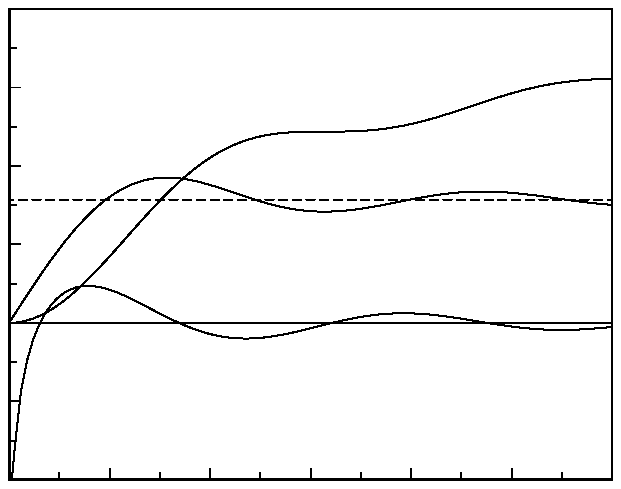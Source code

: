 % pl02-14.mp, generated by Mfpic, v1.10 2012/12/03,
% from TeX source "ch02-14" on 2015/07/11 at 10:43
numeric mfpicversion; mfpicversion := 110;
if unknown mode: mode := localfont; fi
if unknown mag: mag := 1000/1000; fi
if unknown grafbase: input grafbase; fi

if unknown grafbaseversion: grafbaseversion := 0; fi
if grafbaseversion <> mfpicversion :
GBmsg "Bad mfpic installation: mfpic and grafbase versions do not match.";
fi

if unknown Apricot: input dvipsnam.mp; fi
verbatimtex
\relax 
\input mfpicdef.tex\relax 
\def \MFPeverylabel {}
etex;


%----------------------------<1>
unitlen := 1.0pt#;
xscale :=  1.0 ; yscale :=  1.0 ;
bounds ( -13.400,  217.864,  -10.500,  170.175);

beginmfpic(1); % line 1 in the TeX source. 
verbatimtex \relax \MFPbegingroup \font \MFPcfont =cmr10\relax etex;

resizedrawpen ( 1.000pt);

store (curpath)
drawn
polyline (false)
(( 0.000, 0.000),( 217.864, 0.000));

pickup pencircle scaled 0.700pt;
for x= 13.400 step 36.311 until 231.364:
draw(x, 10.500)*pt..(x, 14.500)*pt;
endfor;

pickup pencircle scaled 0.500pt;
for x= 13.400 step 18.155 until 231.364:
draw(x, 10.500)*pt..(x, 13.000)*pt;
endfor;

store (curpath)
drawn
polyline (false)
(( 0.000, 0.000),( 0.000, 170.175));

pickup pencircle scaled 0.700pt;
for x= 10.500 step 28.362 until 180.775:
draw( 13.400, x)*pt..( 17.400, x)*pt;
endfor;

pickup pencircle scaled 0.500pt;
for x= 10.500 step 14.181 until 180.775:
draw( 13.400, x)*pt..( 15.900, x)*pt;
endfor;

store (curpath)
drawn
polyline (false)
(( 0.000, 170.175),( 217.864, 170.175));

store (curpath)
drawn
polyline (false)
(( 217.864, 0.000),( 217.864, 170.175));

resizedrawpen ( 0.600pt);

store (curpath)
drawn
polyline (false)
(( 0.000, 56.725),( 217.864, 56.725));

resizedrawpen ( 0.500pt);

store (curpath)
drawn
curve (false)
(( 0.0182, 56.7534),( 4.3573, 63.5103),( 10.8932, 73.4058)
,( 15.2505, 79.6351),( 19.6078, 85.4397),( 23.9650, 90.7234)
,( 28.3223, 95.4076),( 30.5010, 97.5058),( 32.6796, 99.4337)
,( 34.8582, 101.1875),( 37.0369, 102.7645),( 39.2155, 104.1635)
,( 41.3942, 105.3847),( 43.5728, 106.4298),( 45.7514, 107.3017)
,( 47.9301, 108.0044),( 50.1087, 108.5434),( 52.2874, 108.9252)
,( 54.4660, 109.1574),( 56.6446, 109.2484),( 58.8233, 109.2078)
,( 61.0019, 109.0455),( 63.1806, 108.7725),( 65.3592, 108.4000)
,( 67.5378, 107.9397),( 69.7165, 107.4037),( 71.8951, 106.8040)
,( 74.0738, 106.1528),( 76.2524, 105.4622),( 78.4310, 104.7441)
,( 80.6097, 104.0101),( 82.7883, 103.2712),( 84.9670, 102.5380)
,( 87.1456, 101.8207),( 89.3242, 101.1283),( 91.5029, 100.4695)
,( 93.6815, 99.8520),( 95.8602, 99.2824),( 98.0388, 98.7667)
,( 100.2174, 98.3098),( 102.3961, 97.9155),( 104.5747, 97.5867)
,( 106.7533, 97.3255),( 111.1106, 97.0083),( 115.4679, 96.9605)
,( 119.8252, 97.1647),( 124.1825, 97.5916),( 128.5397, 98.2022)
,( 132.8970, 98.9504),( 137.2543, 99.7859),( 141.6116, 100.6567)
,( 145.9689, 101.5124),( 150.3261, 102.3061),( 154.6834, 102.9973)
,( 159.0407, 103.5530),( 163.3980, 103.9497),( 167.7553, 104.1735)
,( 174.2912, 104.1799),( 180.8271, 103.8198),( 185.1844, 103.4095)
,( 189.5417, 102.8962),( 193.8989, 102.3133),( 198.2562, 101.6966)
,( 202.6135, 101.0820),( 206.9708, 100.5041),( 211.3281, 99.9937)
,( 215.6853, 99.5768),( 217.8640, 99.4097));

store (curpath)
drawn
curve (false)
(( 0.9919, 0.0000),( 2.1786, 12.8583),( 4.3573, 32.2122)
,( 6.5359, 43.2057),( 8.7146, 50.6610),( 10.8932, 56.0933)
,( 13.0718, 60.1818),( 15.2505, 63.2928),( 17.4291, 65.6496)
,( 19.6078, 67.4003),( 21.7864, 68.6503),( 23.9650, 69.4789)
,( 26.1437, 69.9488),( 28.3223, 70.1111),( 30.5010, 70.0093)
,( 32.6796, 69.6813),( 34.8582, 69.1607),( 37.0369, 68.4779)
,( 39.2155, 67.6608),( 41.3942, 66.7349),( 43.5728, 65.7242)
,( 45.7514, 64.6506),( 47.9301, 63.5348),( 50.1087, 62.3959)
,( 52.2874, 61.2516),( 54.4660, 60.1180),( 56.6446, 59.0100)
,( 58.8233, 57.9410),( 61.0019, 56.9230),( 63.1806, 55.9665)
,( 65.3592, 55.0807),( 67.5378, 54.2732),( 69.7165, 53.5504)
,( 71.8951, 52.9170),( 74.0738, 52.3766),( 76.2524, 51.9314)
,( 78.4310, 51.5821),( 80.6097, 51.3285),( 82.7883, 51.1690)
,( 84.9670, 51.1008),( 87.1456, 51.1205),( 89.3242, 51.2232)
,( 91.5029, 51.4037),( 93.6815, 51.6556),( 95.8602, 51.9723)
,( 98.0388, 52.3462),( 100.2174, 52.7697),( 102.3961, 53.2346)
,( 104.5747, 53.7327),( 106.7533, 54.2555),( 108.9320, 54.7947)
,( 111.1106, 55.3421),( 113.2893, 55.8896),( 115.4679, 56.4294)
,( 117.6466, 56.9543),( 119.8252, 57.4574),( 122.0038, 57.9324)
,( 124.1825, 58.3734),( 126.3611, 58.7756),( 128.5397, 59.1346)
,( 130.7184, 59.4466),( 132.8970, 59.7089),( 135.0757, 59.9193)
,( 139.4330, 60.1802),( 143.7902, 60.2277),( 148.1475, 60.0719)
,( 152.5048, 59.7334),( 156.8621, 59.2413),( 161.2194, 58.6314)
,( 165.5766, 57.9441),( 169.9339, 57.2217),( 174.2912, 56.5064)
,( 178.6485, 55.8379),( 183.0058, 55.2512),( 187.3630, 54.7755)
,( 191.7203, 54.4321),( 196.0776, 54.2345),( 202.6135, 54.2192)
,( 209.1494, 54.5208),( 215.6853, 55.0823),( 217.8640, 55.3131));

store (curpath)
drawn
curve (false)
(( 0.0182, 56.7250),( 4.3573, 57.1324),( 8.7146, 58.3431)
,( 10.8932, 59.2396),( 13.0718, 60.3223),( 15.2505, 61.5833)
,( 17.4291, 63.0139),( 19.6078, 64.6038),( 21.7864, 66.3421)
,( 23.9650, 68.2167),( 26.1437, 70.2147),( 28.3223, 72.3226)
,( 30.5010, 74.5263),( 32.6796, 76.8111),( 34.8582, 79.1621)
,( 37.0369, 81.5644),( 39.2155, 84.0027),( 41.3942, 86.4620)
,( 43.5728, 88.9276),( 45.7514, 91.3849),( 47.9301, 93.8201)
,( 50.1087, 96.2198),( 52.2874, 98.5712),( 54.4660, 100.8627)
,( 56.6446, 103.0831),( 58.8233, 105.2225),( 61.0019, 107.2719)
,( 63.1806, 109.2237),( 65.3592, 111.0710),( 67.5378, 112.8085)
,( 69.7165, 114.4319),( 71.8951, 115.9380),( 74.0738, 117.3251)
,( 76.2524, 118.5925),( 78.4310, 119.7407),( 80.6097, 120.7715)
,( 82.7883, 121.6874),( 84.9670, 122.4922),( 87.1456, 123.1907)
,( 89.3242, 123.7882),( 91.5029, 124.2913),( 93.6815, 124.7067)
,( 95.8602, 125.0421),( 98.0388, 125.3055),( 100.2174, 125.5054)
,( 102.3961, 125.6505),( 104.5747, 125.7495),( 106.7533, 125.8115)
,( 108.9320, 125.8453),( 111.1106, 125.8596),( 113.2893, 125.8629)
,( 115.4679, 125.8633),( 117.6466, 125.8685),( 119.8252, 125.8859)
,( 122.0038, 125.9220),( 124.1825, 125.9829),( 126.3611, 126.0740)
,( 128.5397, 126.1999),( 130.7184, 126.3645),( 132.8970, 126.5711)
,( 137.2543, 127.1184),( 141.6116, 127.8511),( 145.9689, 128.7667)
,( 150.3261, 129.8512),( 154.6834, 131.0811),( 159.0407, 132.4248)
,( 163.3980, 133.8452),( 167.7553, 135.3019),( 172.1125, 136.7531)
,( 176.4698, 138.1589),( 180.8271, 139.4823),( 185.1844, 140.6920)
,( 189.5417, 141.7634),( 193.8989, 142.6796),( 198.2562, 143.4324)
,( 204.7921, 144.2579),( 211.3281, 144.7527),( 217.8640, 144.9863));

resizedrawpen ( 0.600pt);

store (curpath)
DASHED (3.0pt,2.0pt)
polyline (false)
(( 0.000, 101.277),( 217.864, 101.277));

verbatimtex \relax \MFPendgroup  etex;
endmfpic; % (1) line 129 in the TeX source.
%------------------------------------------


end.
